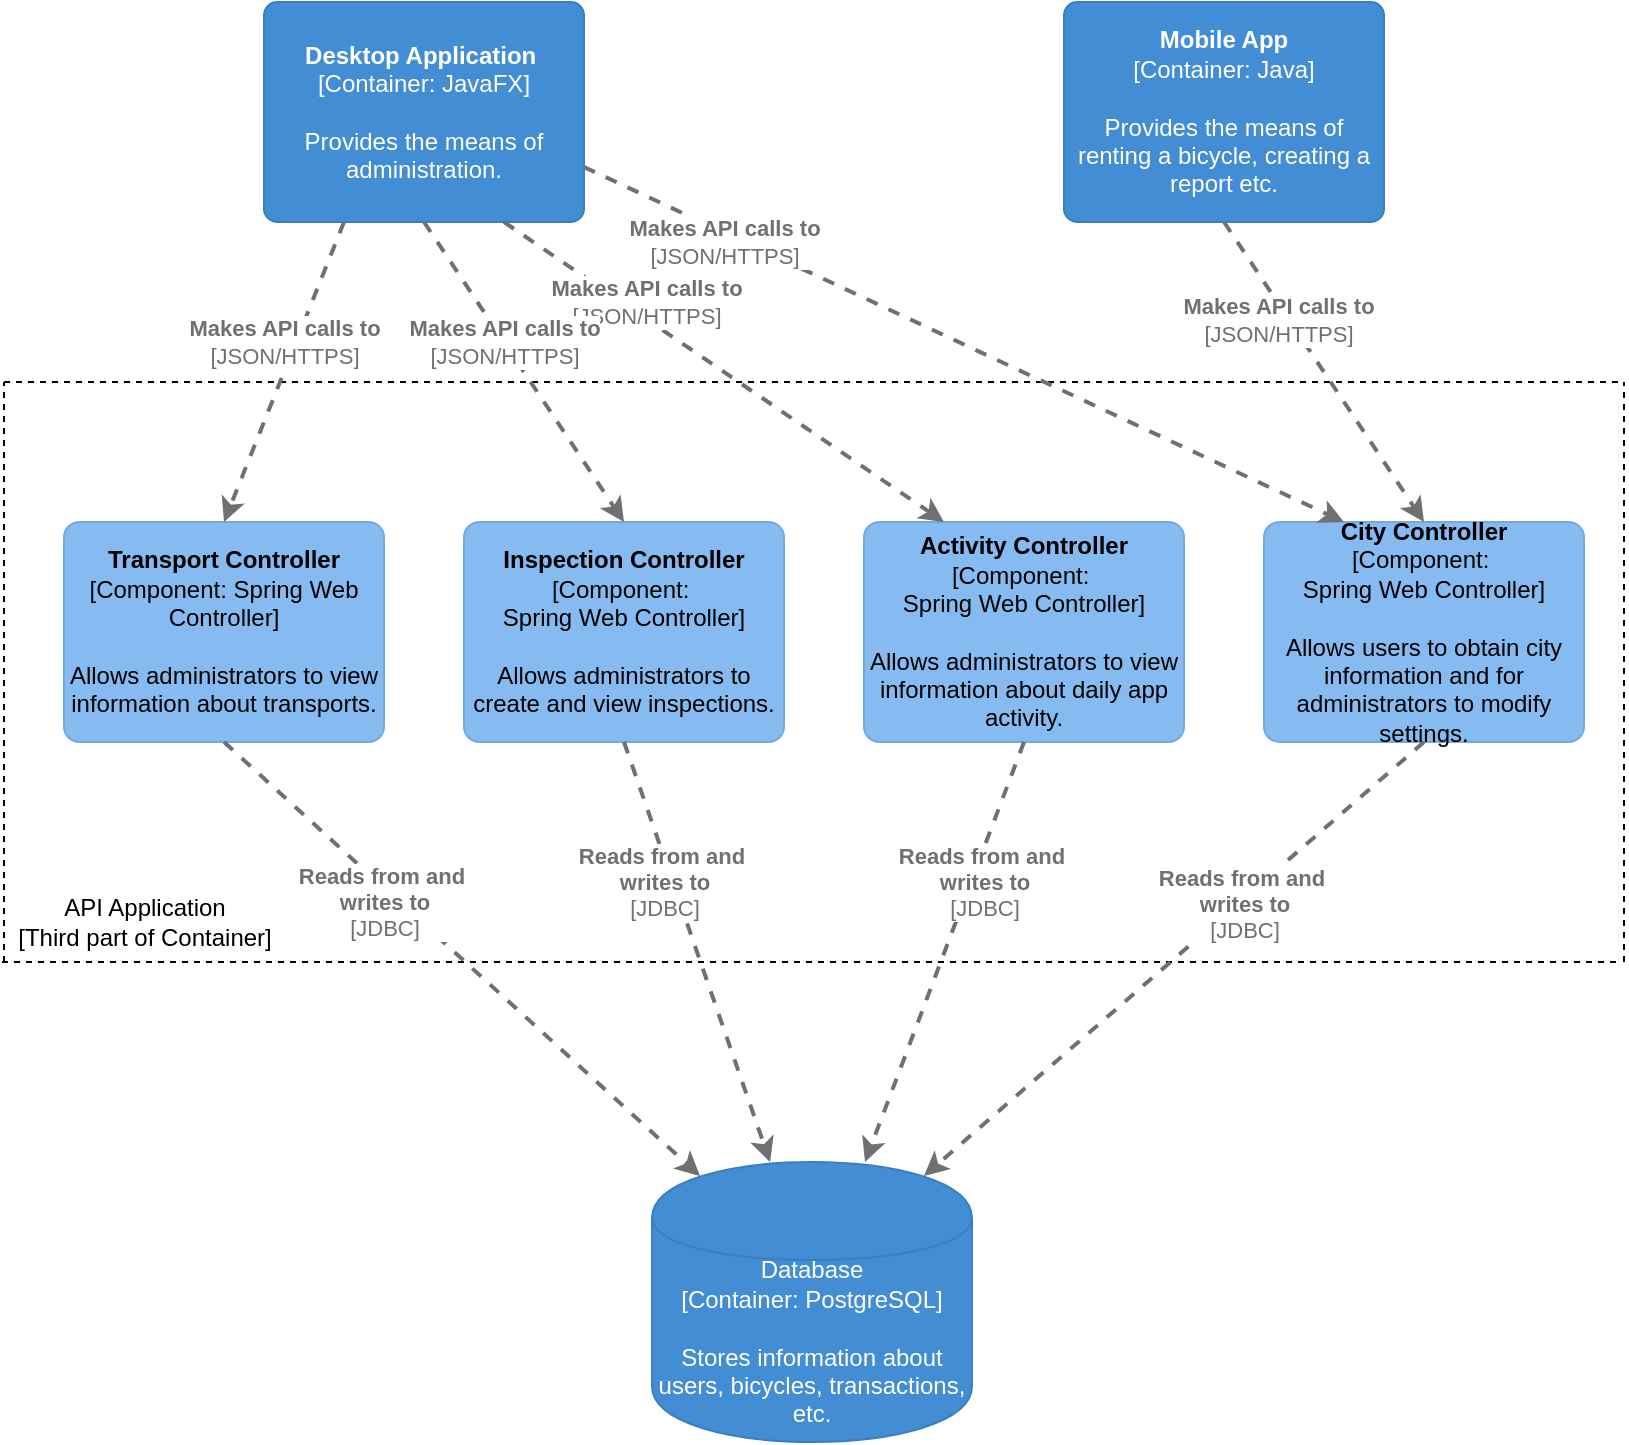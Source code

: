 <mxfile version="12.7.9" type="device"><diagram id="ofP9AIUuG6G_YQULED7S" name="Page-1"><mxGraphModel dx="1342" dy="614" grid="1" gridSize="10" guides="1" tooltips="1" connect="1" arrows="1" fold="1" page="1" pageScale="1" pageWidth="827" pageHeight="1169" math="0" shadow="0"><root><mxCell id="0"/><mxCell id="1" parent="0"/><object label="&lt;span&gt;&lt;b&gt;Desktop Application&amp;nbsp;&lt;br&gt;&lt;/b&gt;[Container:&amp;nbsp;&lt;/span&gt;&lt;span&gt;JavaFX&lt;/span&gt;&lt;span&gt;]&lt;/span&gt;&lt;br&gt;&lt;div&gt;&lt;br&gt;&lt;/div&gt;&lt;div&gt;Provides the means of administration.&lt;/div&gt;" placeholders="1" c4Name="name" c4Type="Container" c4Technology="technology" c4Description="Description" id="tbCrzwAgM5S4p_gZGAVh-1"><mxCell style="rounded=1;whiteSpace=wrap;html=1;labelBackgroundColor=none;fillColor=#438dd5;fontColor=#ffffff;align=center;arcSize=6;strokeColor=#3c7fc0;" vertex="1" parent="1"><mxGeometry x="140" y="110" width="160" height="110" as="geometry"/><C4Container as="c4"/></mxCell></object><object label="&lt;b&gt;Mobile App&lt;/b&gt;&lt;br&gt;&lt;div&gt;[Container: Java&lt;span&gt;]&lt;/span&gt;&lt;/div&gt;&lt;div&gt;&lt;br&gt;&lt;/div&gt;&lt;div&gt;Provides the means of renting a bicycle, creating a report etc.&lt;/div&gt;" placeholders="1" c4Name="name" c4Type="Container" c4Technology="technology" c4Description="Description" id="tbCrzwAgM5S4p_gZGAVh-2"><mxCell style="rounded=1;whiteSpace=wrap;html=1;labelBackgroundColor=none;fillColor=#438dd5;fontColor=#ffffff;align=center;arcSize=6;strokeColor=#3c7fc0;" vertex="1" parent="1"><mxGeometry x="540" y="110" width="160" height="110" as="geometry"/><C4Container as="c4"/></mxCell></object><object label="&lt;b&gt;Transport Controller&lt;/b&gt;&lt;br&gt;&lt;div&gt;[Component: Spring Web Controller&lt;span&gt;]&lt;/span&gt;&lt;/div&gt;&lt;div&gt;&lt;br&gt;&lt;/div&gt;&lt;div&gt;Allows administrators to view information about transports.&lt;/div&gt;" placeholders="1" c4Name="name" c4Type="Component" c4Technology="technology" c4Description="Description" id="tbCrzwAgM5S4p_gZGAVh-3"><mxCell style="rounded=1;whiteSpace=wrap;html=1;labelBackgroundColor=none;fillColor=#85bbf0;fontColor=#000000;align=center;arcSize=7;strokeColor=#78a8d8;" vertex="1" parent="1"><mxGeometry x="40" y="370" width="160" height="110" as="geometry"/><C4Component as="c4"/></mxCell></object><object label="&lt;b&gt;Inspection Controller&lt;/b&gt;&lt;br&gt;&lt;div&gt;[Component:&amp;nbsp;&lt;/div&gt;Spring Web Controller&lt;span&gt;]&lt;/span&gt;&lt;br&gt;&lt;div&gt;&lt;br&gt;&lt;/div&gt;&lt;div&gt;Allows administrators to create and view inspections.&lt;/div&gt;" placeholders="1" c4Name="name" c4Type="Component" c4Technology="technology" c4Description="Description" id="tbCrzwAgM5S4p_gZGAVh-4"><mxCell style="rounded=1;whiteSpace=wrap;html=1;labelBackgroundColor=none;fillColor=#85bbf0;fontColor=#000000;align=center;arcSize=7;strokeColor=#78a8d8;" vertex="1" parent="1"><mxGeometry x="240" y="370" width="160" height="110" as="geometry"/><C4Component as="c4"/></mxCell></object><object label="&lt;b&gt;Activity Controller&lt;/b&gt;&lt;br&gt;&lt;div&gt;[Component:&amp;nbsp;&lt;/div&gt;Spring Web Controller&lt;span&gt;]&lt;/span&gt;&lt;br&gt;&lt;div&gt;&lt;br&gt;&lt;/div&gt;&lt;div&gt;Allows administrators to view information about daily app activity.&lt;/div&gt;" placeholders="1" c4Name="name" c4Type="Component" c4Technology="technology" c4Description="Description" id="tbCrzwAgM5S4p_gZGAVh-5"><mxCell style="rounded=1;whiteSpace=wrap;html=1;labelBackgroundColor=none;fillColor=#85bbf0;fontColor=#000000;align=center;arcSize=7;strokeColor=#78a8d8;" vertex="1" parent="1"><mxGeometry x="440" y="370" width="160" height="110" as="geometry"/><C4Component as="c4"/></mxCell></object><object label="&lt;b&gt;City Controller&lt;/b&gt;&lt;br&gt;&lt;div&gt;[Component:&amp;nbsp;&lt;/div&gt;Spring Web Controller&lt;span&gt;]&lt;/span&gt;&lt;br&gt;&lt;div&gt;&lt;br&gt;&lt;/div&gt;&lt;div&gt;Allows users to obtain city information and for administrators to modify settings.&lt;/div&gt;" placeholders="1" c4Name="name" c4Type="Component" c4Technology="technology" c4Description="Description" id="tbCrzwAgM5S4p_gZGAVh-6"><mxCell style="rounded=1;whiteSpace=wrap;html=1;labelBackgroundColor=none;fillColor=#85bbf0;fontColor=#000000;align=center;arcSize=7;strokeColor=#78a8d8;" vertex="1" parent="1"><mxGeometry x="640" y="370" width="160" height="110" as="geometry"/><C4Component as="c4"/></mxCell></object><object label="&lt;span&gt;Database&lt;/span&gt;&lt;div&gt;[Container: PostgreSQL]&lt;/div&gt;&lt;div&gt;&lt;br&gt;&lt;/div&gt;&lt;div&gt;Stores information about users, bicycles, transactions, etc.&lt;/div&gt;" placeholders="1" c4Type="Database" c4Technology="technology" c4Description="Description" id="tbCrzwAgM5S4p_gZGAVh-7"><mxCell style="shape=cylinder;whiteSpace=wrap;html=1;boundedLbl=1;rounded=0;labelBackgroundColor=none;fillColor=#438dd5;fontSize=12;fontColor=#ffffff;align=center;strokeColor=#3c7fc0;" vertex="1" parent="1"><mxGeometry x="334" y="690" width="160" height="140" as="geometry"/><C4Database as="c4"/></mxCell></object><mxCell id="tbCrzwAgM5S4p_gZGAVh-12" value="" style="endArrow=none;dashed=1;html=1;" edge="1" parent="1"><mxGeometry width="50" height="50" relative="1" as="geometry"><mxPoint x="10" y="590" as="sourcePoint"/><mxPoint x="10" y="300" as="targetPoint"/></mxGeometry></mxCell><mxCell id="tbCrzwAgM5S4p_gZGAVh-13" value="" style="endArrow=none;dashed=1;html=1;" edge="1" parent="1"><mxGeometry width="50" height="50" relative="1" as="geometry"><mxPoint x="820" y="590" as="sourcePoint"/><mxPoint x="820" y="300" as="targetPoint"/></mxGeometry></mxCell><mxCell id="tbCrzwAgM5S4p_gZGAVh-14" value="" style="endArrow=none;dashed=1;html=1;" edge="1" parent="1"><mxGeometry width="50" height="50" relative="1" as="geometry"><mxPoint x="10" y="300" as="sourcePoint"/><mxPoint x="820" y="300" as="targetPoint"/></mxGeometry></mxCell><mxCell id="tbCrzwAgM5S4p_gZGAVh-15" value="" style="endArrow=none;dashed=1;html=1;" edge="1" parent="1"><mxGeometry width="50" height="50" relative="1" as="geometry"><mxPoint x="9" y="590" as="sourcePoint"/><mxPoint x="819" y="590" as="targetPoint"/></mxGeometry></mxCell><object label="&lt;div style=&quot;text-align: left&quot;&gt;&lt;div style=&quot;text-align: center&quot;&gt;&lt;b&gt;Makes API calls to&lt;/b&gt;&lt;/div&gt;&lt;div style=&quot;text-align: center&quot;&gt;[JSON/HTTPS]&lt;/div&gt;&lt;/div&gt;" c4Type="Relationship" c4Description="Description" c4Technology="technology" id="tbCrzwAgM5S4p_gZGAVh-16"><mxCell style="edgeStyle=none;rounded=0;html=1;entryX=0.5;entryY=0;jettySize=auto;orthogonalLoop=1;strokeColor=#707070;strokeWidth=2;fontColor=#707070;jumpStyle=none;dashed=1;exitX=0.25;exitY=1;exitDx=0;exitDy=0;entryDx=0;entryDy=0;" edge="1" parent="1" source="tbCrzwAgM5S4p_gZGAVh-1" target="tbCrzwAgM5S4p_gZGAVh-3"><mxGeometry x="-0.172" y="-6" width="160" relative="1" as="geometry"><mxPoint x="-20" y="240" as="sourcePoint"/><mxPoint x="140" y="240" as="targetPoint"/><mxPoint as="offset"/></mxGeometry><C4Relationship as="c4"/></mxCell></object><object label="&lt;div style=&quot;text-align: left&quot;&gt;&lt;div style=&quot;text-align: center&quot;&gt;&lt;b&gt;Makes API calls to&lt;/b&gt;&lt;/div&gt;&lt;div style=&quot;text-align: center&quot;&gt;[JSON/HTTPS]&lt;/div&gt;&lt;/div&gt;" c4Type="Relationship" c4Description="Description" c4Technology="technology" id="tbCrzwAgM5S4p_gZGAVh-18"><mxCell style="edgeStyle=none;rounded=0;html=1;entryX=0.25;entryY=0;jettySize=auto;orthogonalLoop=1;strokeColor=#707070;strokeWidth=2;fontColor=#707070;jumpStyle=none;dashed=1;exitX=0.75;exitY=1;exitDx=0;exitDy=0;entryDx=0;entryDy=0;" edge="1" parent="1" source="tbCrzwAgM5S4p_gZGAVh-1" target="tbCrzwAgM5S4p_gZGAVh-5"><mxGeometry x="-0.396" y="6" width="160" relative="1" as="geometry"><mxPoint x="480" y="190" as="sourcePoint"/><mxPoint x="380" y="310" as="targetPoint"/><mxPoint x="1" as="offset"/></mxGeometry><C4Relationship as="c4"/></mxCell></object><object label="&lt;div style=&quot;text-align: left&quot;&gt;&lt;div style=&quot;text-align: center&quot;&gt;&lt;b&gt;Makes API calls to&lt;/b&gt;&lt;/div&gt;&lt;div style=&quot;text-align: center&quot;&gt;[JSON/HTTPS]&lt;/div&gt;&lt;/div&gt;" c4Type="Relationship" c4Description="Description" c4Technology="technology" id="tbCrzwAgM5S4p_gZGAVh-19"><mxCell style="edgeStyle=none;rounded=0;html=1;entryX=0.25;entryY=0;jettySize=auto;orthogonalLoop=1;strokeColor=#707070;strokeWidth=2;fontColor=#707070;jumpStyle=none;dashed=1;exitX=1;exitY=0.75;exitDx=0;exitDy=0;entryDx=0;entryDy=0;" edge="1" parent="1" source="tbCrzwAgM5S4p_gZGAVh-1" target="tbCrzwAgM5S4p_gZGAVh-6"><mxGeometry x="-0.622" y="-4" width="160" relative="1" as="geometry"><mxPoint x="430" y="190" as="sourcePoint"/><mxPoint x="330" y="310" as="targetPoint"/><mxPoint as="offset"/></mxGeometry><C4Relationship as="c4"/></mxCell></object><object label="&lt;div style=&quot;text-align: left&quot;&gt;&lt;div style=&quot;text-align: center&quot;&gt;&lt;b&gt;Makes API calls to&lt;/b&gt;&lt;/div&gt;&lt;div style=&quot;text-align: center&quot;&gt;[JSON/HTTPS]&lt;/div&gt;&lt;/div&gt;" c4Type="Relationship" c4Description="Description" c4Technology="technology" id="tbCrzwAgM5S4p_gZGAVh-23"><mxCell style="edgeStyle=none;rounded=0;html=1;entryX=0.5;entryY=0;jettySize=auto;orthogonalLoop=1;strokeColor=#707070;strokeWidth=2;fontColor=#707070;jumpStyle=none;dashed=1;exitX=0.5;exitY=1;exitDx=0;exitDy=0;entryDx=0;entryDy=0;" edge="1" parent="1" source="tbCrzwAgM5S4p_gZGAVh-2" target="tbCrzwAgM5S4p_gZGAVh-6"><mxGeometry x="-0.378" y="-5" width="160" relative="1" as="geometry"><mxPoint x="780" y="230" as="sourcePoint"/><mxPoint x="680" y="350" as="targetPoint"/><mxPoint as="offset"/></mxGeometry><C4Relationship as="c4"/></mxCell></object><object label="&lt;div style=&quot;text-align: left&quot;&gt;&lt;div style=&quot;text-align: center&quot;&gt;&lt;b&gt;Reads from&amp;nbsp;&lt;/b&gt;&lt;b&gt;and&amp;nbsp;&lt;/b&gt;&lt;/div&gt;&lt;div style=&quot;text-align: center&quot;&gt;&lt;b&gt;writes to&lt;/b&gt;&lt;/div&gt;&lt;div style=&quot;text-align: center&quot;&gt;[JDBC]&lt;/div&gt;&lt;/div&gt;" c4Type="Relationship" c4Description="Description" c4Technology="technology" id="tbCrzwAgM5S4p_gZGAVh-28"><mxCell style="rounded=0;html=1;entryX=0.15;entryY=0.05;jettySize=auto;orthogonalLoop=1;strokeColor=#707070;strokeWidth=2;fontColor=#707070;jumpStyle=none;dashed=1;exitX=0.5;exitY=1;exitDx=0;exitDy=0;entryDx=0;entryDy=0;entryPerimeter=0;" edge="1" parent="1" source="tbCrzwAgM5S4p_gZGAVh-3" target="tbCrzwAgM5S4p_gZGAVh-7"><mxGeometry x="-0.298" y="-5" width="160" relative="1" as="geometry"><mxPoint x="40" y="720" as="sourcePoint"/><mxPoint x="200" y="720" as="targetPoint"/><mxPoint as="offset"/></mxGeometry><C4Relationship as="c4"/></mxCell></object><object label="&lt;div style=&quot;text-align: left&quot;&gt;&lt;div style=&quot;text-align: center&quot;&gt;&lt;b&gt;Reads from&amp;nbsp;&lt;/b&gt;&lt;b&gt;and&amp;nbsp;&lt;/b&gt;&lt;/div&gt;&lt;div style=&quot;text-align: center&quot;&gt;&lt;b&gt;writes to&lt;/b&gt;&lt;/div&gt;&lt;div style=&quot;text-align: center&quot;&gt;[JDBC]&lt;/div&gt;&lt;/div&gt;" c4Type="Relationship" c4Description="Description" c4Technology="technology" id="tbCrzwAgM5S4p_gZGAVh-29"><mxCell style="rounded=0;html=1;entryX=0.369;entryY=0;jettySize=auto;orthogonalLoop=1;strokeColor=#707070;strokeWidth=2;fontColor=#707070;jumpStyle=none;dashed=1;entryDx=0;entryDy=0;exitX=0.5;exitY=1;exitDx=0;exitDy=0;entryPerimeter=0;" edge="1" parent="1" source="tbCrzwAgM5S4p_gZGAVh-4" target="tbCrzwAgM5S4p_gZGAVh-7"><mxGeometry x="-0.346" y="-4" width="160" relative="1" as="geometry"><mxPoint x="360" y="470" as="sourcePoint"/><mxPoint x="430" y="810" as="targetPoint"/><mxPoint as="offset"/></mxGeometry><C4Relationship as="c4"/></mxCell></object><object label="&lt;div style=&quot;text-align: left&quot;&gt;&lt;div style=&quot;text-align: center&quot;&gt;&lt;b&gt;Reads from&amp;nbsp;&lt;/b&gt;&lt;b&gt;and&amp;nbsp;&lt;/b&gt;&lt;/div&gt;&lt;div style=&quot;text-align: center&quot;&gt;&lt;b&gt;writes to&lt;/b&gt;&lt;/div&gt;&lt;div style=&quot;text-align: center&quot;&gt;[JDBC]&lt;/div&gt;&lt;/div&gt;" c4Type="Relationship" c4Description="Description" c4Technology="technology" id="tbCrzwAgM5S4p_gZGAVh-32"><mxCell style="rounded=0;html=1;jettySize=auto;orthogonalLoop=1;strokeColor=#707070;strokeWidth=2;fontColor=#707070;jumpStyle=none;dashed=1;exitX=0.5;exitY=1;exitDx=0;exitDy=0;" edge="1" parent="1" source="tbCrzwAgM5S4p_gZGAVh-5" target="tbCrzwAgM5S4p_gZGAVh-7"><mxGeometry x="-0.354" y="6" width="160" relative="1" as="geometry"><mxPoint x="634" y="470" as="sourcePoint"/><mxPoint x="470" y="640" as="targetPoint"/><mxPoint as="offset"/></mxGeometry><C4Relationship as="c4"/></mxCell></object><object label="&lt;div style=&quot;text-align: left&quot;&gt;&lt;div style=&quot;text-align: center&quot;&gt;&lt;b&gt;Reads from&amp;nbsp;&lt;/b&gt;&lt;b&gt;and&amp;nbsp;&lt;/b&gt;&lt;/div&gt;&lt;div style=&quot;text-align: center&quot;&gt;&lt;b&gt;writes to&lt;/b&gt;&lt;/div&gt;&lt;div style=&quot;text-align: center&quot;&gt;[JDBC]&lt;/div&gt;&lt;/div&gt;" c4Type="Relationship" c4Description="Description" c4Technology="technology" id="tbCrzwAgM5S4p_gZGAVh-33"><mxCell style="rounded=0;html=1;entryX=0.85;entryY=0.05;jettySize=auto;orthogonalLoop=1;strokeColor=#707070;strokeWidth=2;fontColor=#707070;jumpStyle=none;dashed=1;entryDx=0;entryDy=0;exitX=0.5;exitY=1;exitDx=0;exitDy=0;entryPerimeter=0;" edge="1" parent="1" source="tbCrzwAgM5S4p_gZGAVh-6" target="tbCrzwAgM5S4p_gZGAVh-7"><mxGeometry x="-0.273" y="1" width="160" relative="1" as="geometry"><mxPoint x="720" y="450" as="sourcePoint"/><mxPoint x="660" y="770" as="targetPoint"/><mxPoint y="1" as="offset"/></mxGeometry><C4Relationship as="c4"/></mxCell></object><mxCell id="tbCrzwAgM5S4p_gZGAVh-34" value="API Application&lt;br&gt;[Third part of Container]" style="text;html=1;align=center;verticalAlign=middle;resizable=0;points=[];autosize=1;" vertex="1" parent="1"><mxGeometry x="10" y="555" width="140" height="30" as="geometry"/></mxCell><object label="&lt;div style=&quot;text-align: left&quot;&gt;&lt;div style=&quot;text-align: center&quot;&gt;&lt;b&gt;Makes API calls to&lt;/b&gt;&lt;/div&gt;&lt;div style=&quot;text-align: center&quot;&gt;[JSON/HTTPS]&lt;/div&gt;&lt;/div&gt;" c4Type="Relationship" c4Description="Description" c4Technology="technology" id="tbCrzwAgM5S4p_gZGAVh-17"><mxCell style="rounded=0;html=1;entryX=0.5;entryY=0;jettySize=auto;orthogonalLoop=1;strokeColor=#707070;strokeWidth=2;fontColor=#707070;jumpStyle=none;dashed=1;exitX=0.5;exitY=1;exitDx=0;exitDy=0;entryDx=0;entryDy=0;" edge="1" parent="1" source="tbCrzwAgM5S4p_gZGAVh-1" target="tbCrzwAgM5S4p_gZGAVh-4"><mxGeometry x="-0.2" width="160" relative="1" as="geometry"><mxPoint x="350" y="230" as="sourcePoint"/><mxPoint x="250" y="350" as="targetPoint"/><mxPoint as="offset"/></mxGeometry><C4Relationship as="c4"/></mxCell></object></root></mxGraphModel></diagram></mxfile>